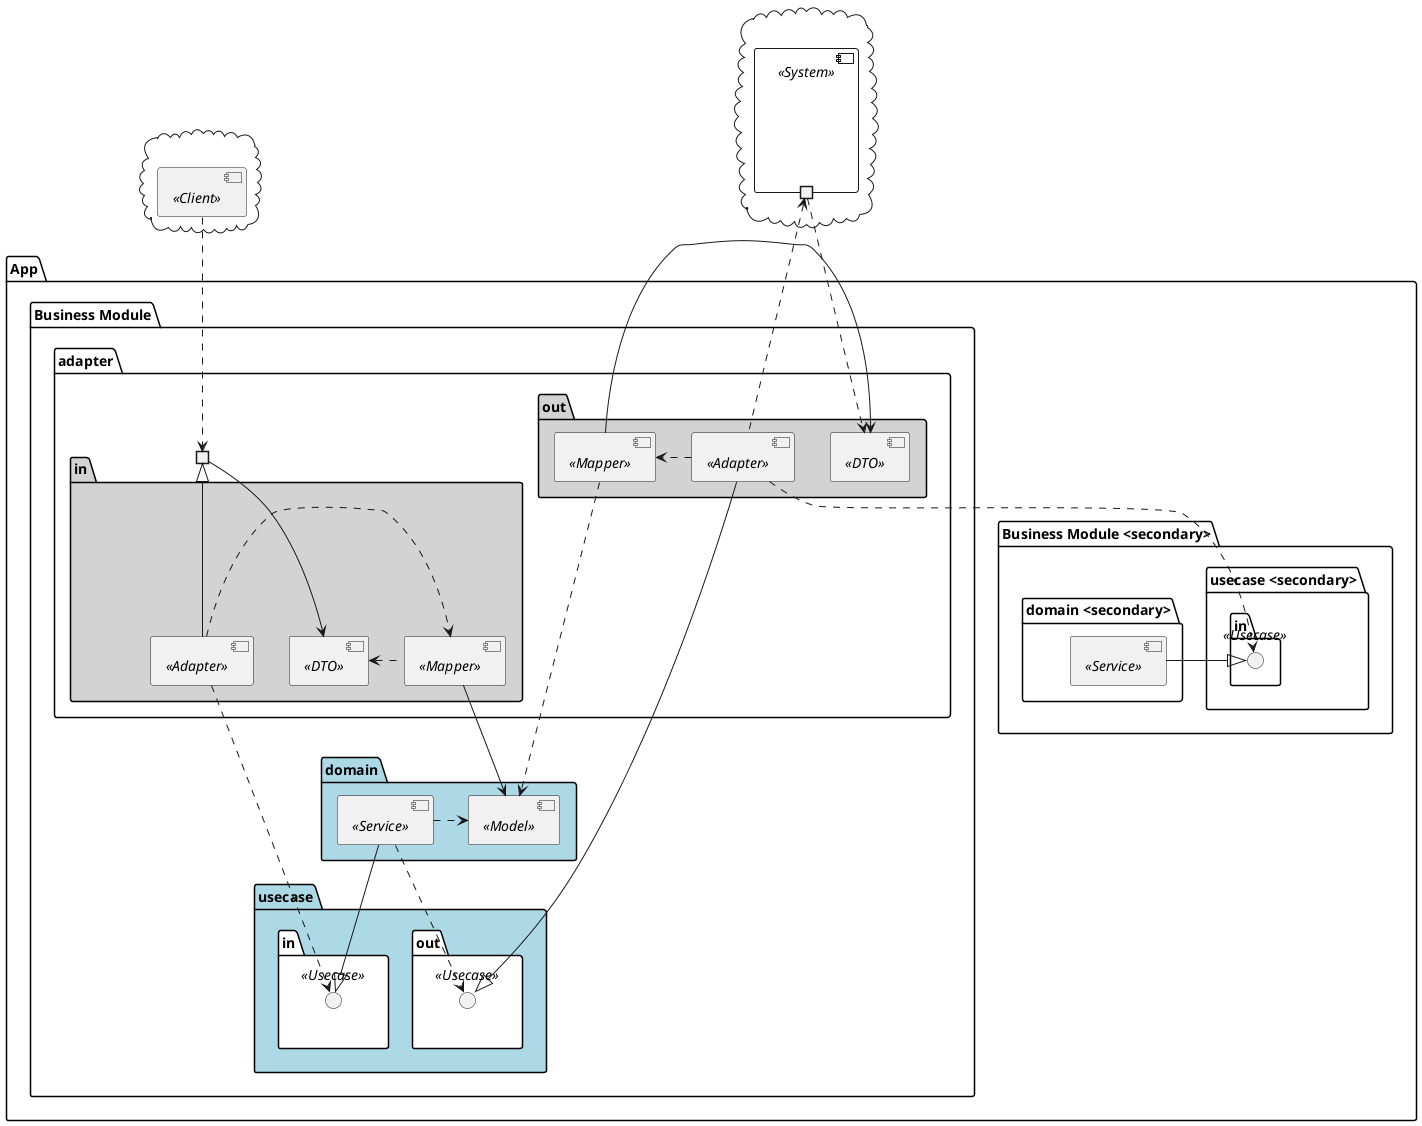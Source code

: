 @startuml

cloud " " as cloud.in {
  component " " as cloud.in.component <<Client>>
}

cloud " " as cloud.out {
    component " " as cloud.out.component <<System>> {
    portout " " as cloud.out.port
  }
}

package "App" {
    package "Business Module" {
      package "adapter" {
        package "in" as adapter.in #lightgray {
          component " " as adapter.in.component <<Adapter>>
          component " " as adapter.in.dto <<DTO>>
          component " " as adapter.in.mapper <<Mapper>>
          port " " as adapter.in.port
          adapter.in.mapper .L.> adapter.in.dto
          adapter.in.component .> adapter.in.mapper
          adapter.in.component --|> adapter.in.port
          adapter.in.port --> adapter.in.dto
        }

        package "out" as adapter.out #lightgray {
          component " " as adapter.out.component <<Adapter>>
          component " " as adapter.out.dto <<DTO>>
          component " " as adapter.out.mapper <<Mapper>>
          adapter.out.mapper -> adapter.out.dto
          adapter.out.component .> adapter.out.mapper
        }
      }

      package "domain" #LightBlue {
        component " " as domain.model <<Model>>
        component " " as domain.service <<Service>>
        domain.service .> domain.model
      }

      package "usecase" #LightBlue {
        package "in" as usecase.in #white {
          interface " " as usecase.in.component <<Usecase>>
        }
        package "out" as usecase.out #white {
          interface " " as usecase.out.component <<Usecase>>
        }
      }

      adapter.in.mapper --> domain.model
        adapter.in.component ..> usecase.in.component

        domain.service --|> usecase.in.component
        domain.service ..> usecase.out.component

        adapter.out.component --|> usecase.out.component
        adapter.out.mapper ..> domain.model
    }

    package "Business Module <secondary>" {
      package "usecase <secondary>" {
        package "in" as usecase.in.secondary {
          interface " " as usecase.in.secondary.component <<Usecase>>
        }
      }
      package "domain <secondary>" {
        component " " as domain.secondary.service <<Service>>
      }

      domain.secondary.service -L-|> usecase.in.secondary.component
    }

    adapter.out.component ..> usecase.in.secondary.component
}

cloud.in.component .D.> adapter.in.port
cloud.out.port <.D. adapter.out.component
cloud.out.port .D.> adapter.out.dto

@enduml
